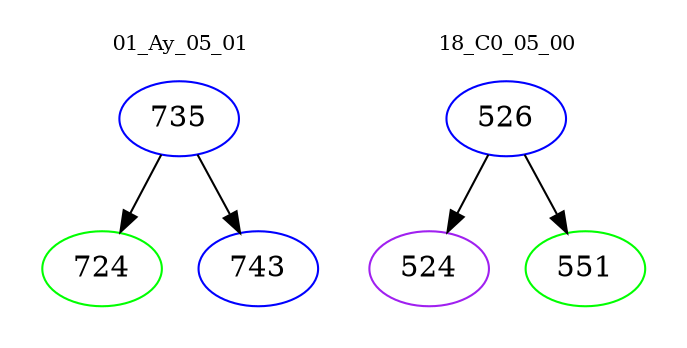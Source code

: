 digraph{
subgraph cluster_0 {
color = white
label = "01_Ay_05_01";
fontsize=10;
T0_735 [label="735", color="blue"]
T0_735 -> T0_724 [color="black"]
T0_724 [label="724", color="green"]
T0_735 -> T0_743 [color="black"]
T0_743 [label="743", color="blue"]
}
subgraph cluster_1 {
color = white
label = "18_C0_05_00";
fontsize=10;
T1_526 [label="526", color="blue"]
T1_526 -> T1_524 [color="black"]
T1_524 [label="524", color="purple"]
T1_526 -> T1_551 [color="black"]
T1_551 [label="551", color="green"]
}
}

